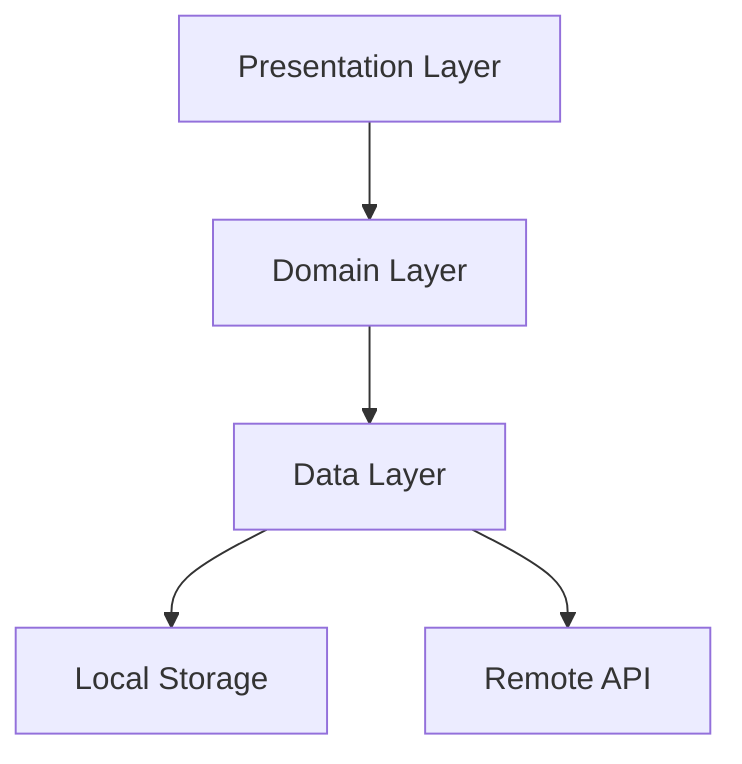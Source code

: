﻿flowchart TD
  Presentation["Presentation Layer"] --> Domain["Domain Layer"]
  Domain --> Data["Data Layer"]
  Data --> Local["Local Storage"]
  Data --> Remote["Remote API"]